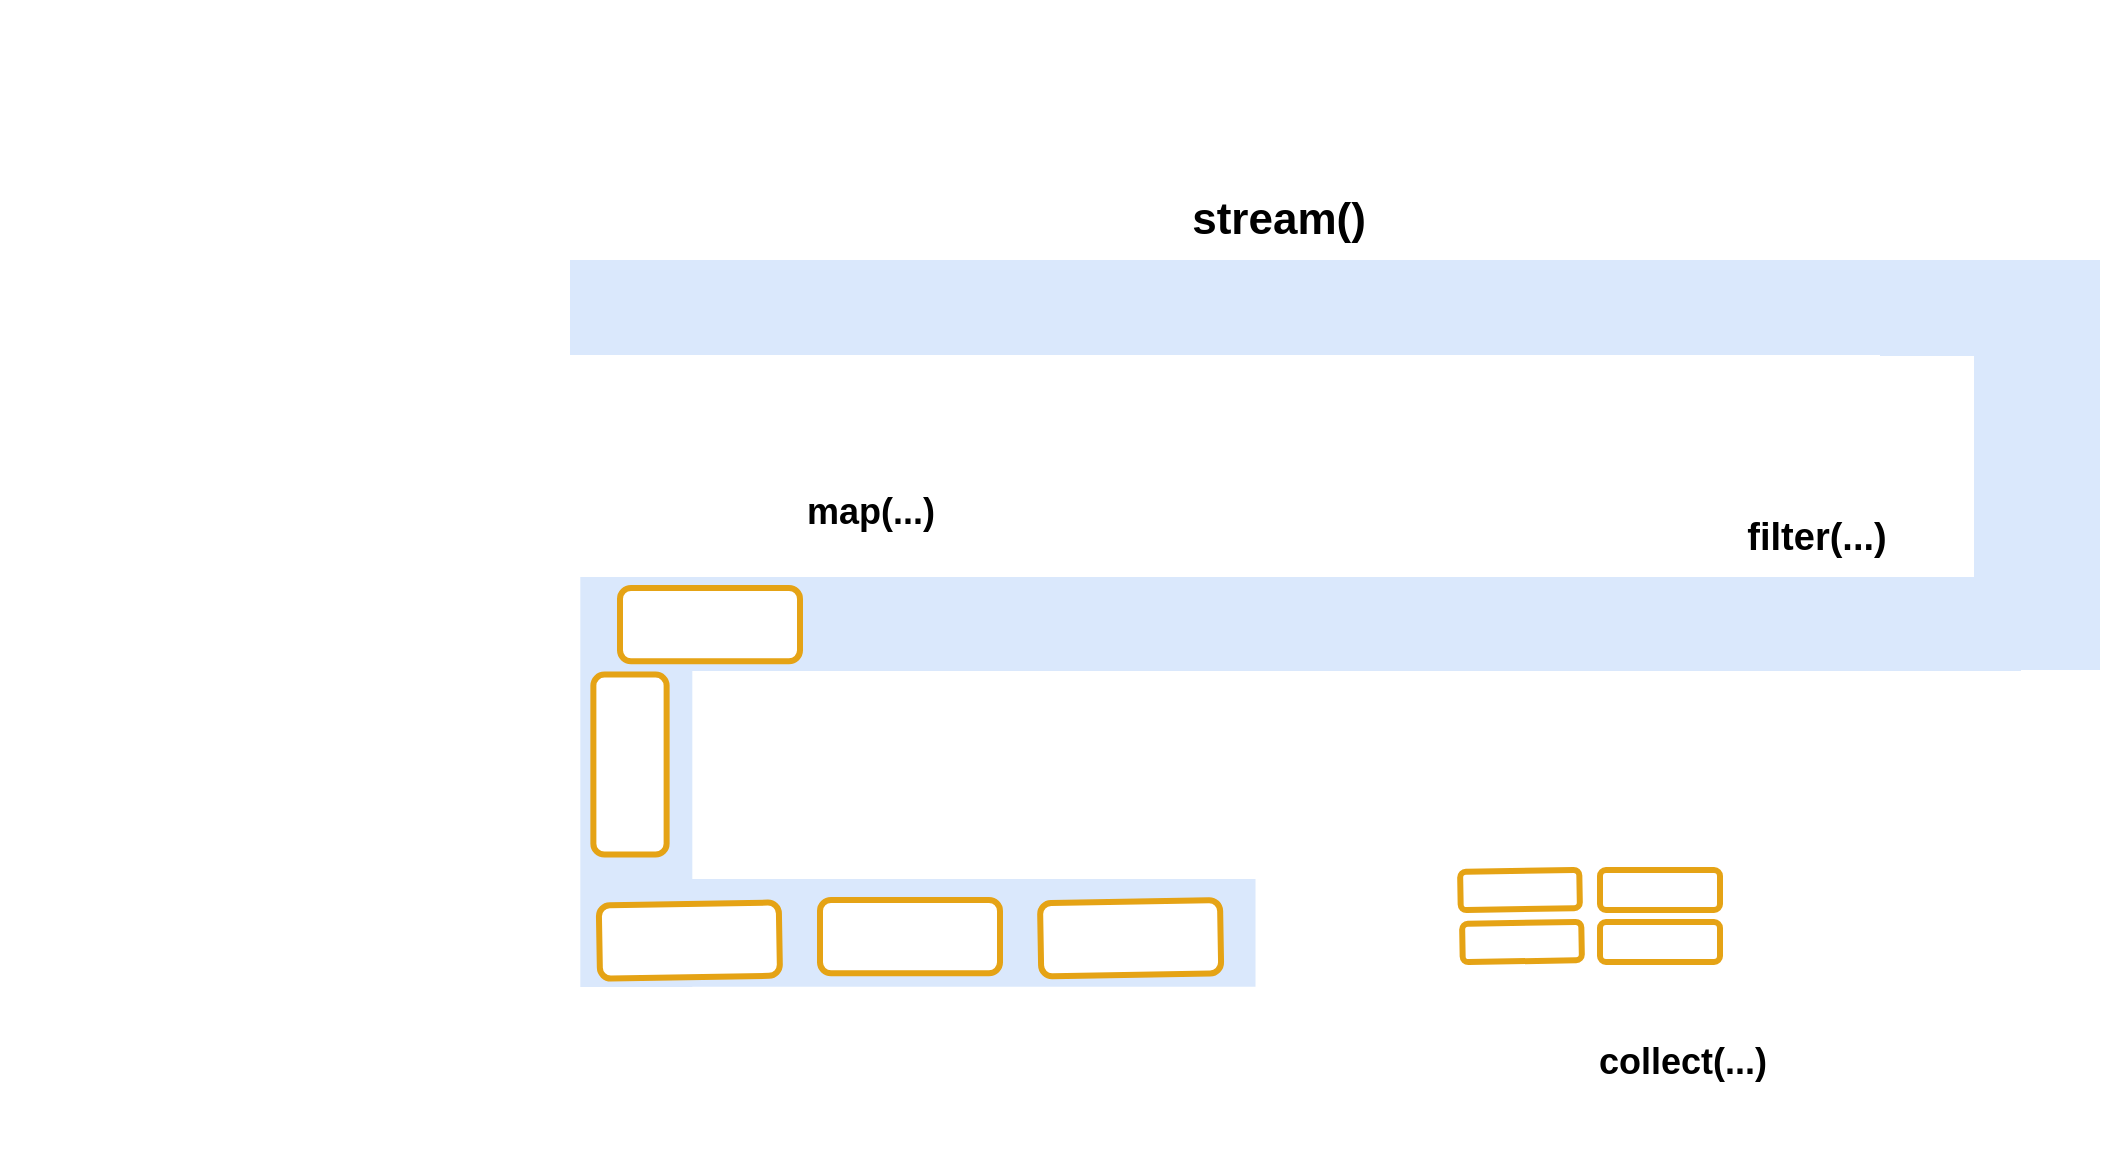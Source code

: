 <mxfile version="20.8.16" type="device"><diagram name="Page-1" id="pTyg_oR_SpLgPT8AAGrI"><mxGraphModel dx="2037" dy="837" grid="0" gridSize="10" guides="1" tooltips="1" connect="1" arrows="1" fold="1" page="1" pageScale="1" pageWidth="1169" pageHeight="827" math="0" shadow="0"><root><mxCell id="0"/><mxCell id="1" parent="0"/><mxCell id="dM4LNPm4VmIElnIv4v06-15" value="" style="shape=image;verticalLabelPosition=bottom;labelBackgroundColor=default;verticalAlign=top;aspect=fixed;imageAspect=0;image=https://encrypted-tbn0.gstatic.com/images?q=tbn:ANd9GcQgJEGoJRK0VHggfVxn6_iw_rUnHDZWiflPyw&amp;usqp=CAU;flipH=1;" vertex="1" parent="1"><mxGeometry x="30" y="30" width="270" height="270" as="geometry"/></mxCell><mxCell id="dM4LNPm4VmIElnIv4v06-20" value="" style="shape=image;verticalLabelPosition=bottom;labelBackgroundColor=default;verticalAlign=top;aspect=fixed;imageAspect=0;image=https://assets-global.website-files.com/621e95f9ac30687a56e4297e/63efc956b97af18ca6dd7bd0_sahhjy6fmi59zh1ogv89.svg;" vertex="1" parent="1"><mxGeometry x="44" y="250" width="242" height="366" as="geometry"/></mxCell><mxCell id="dM4LNPm4VmIElnIv4v06-35" value="" style="group" vertex="1" connectable="0" parent="1"><mxGeometry x="63.35" y="380" width="209.31" height="191" as="geometry"/></mxCell><mxCell id="dM4LNPm4VmIElnIv4v06-2" value="" style="shape=image;verticalLabelPosition=bottom;labelBackgroundColor=default;verticalAlign=top;aspect=fixed;imageAspect=0;image=https://cdn-icons-png.flaticon.com/512/1864/1864557.png;flipH=1;" vertex="1" parent="dM4LNPm4VmIElnIv4v06-35"><mxGeometry x="85" y="35" width="30" height="30" as="geometry"/></mxCell><mxCell id="dM4LNPm4VmIElnIv4v06-7" value="" style="shape=image;verticalLabelPosition=bottom;labelBackgroundColor=default;verticalAlign=top;aspect=fixed;imageAspect=0;image=https://www.pngkit.com/png/full/78-787368_sea-life-sea-creature-icons.png;clipPath=inset(72.73% 74.33% 0% 0%);" vertex="1" parent="dM4LNPm4VmIElnIv4v06-35"><mxGeometry y="89" width="35.54" height="36" as="geometry"/></mxCell><mxCell id="dM4LNPm4VmIElnIv4v06-8" value="" style="shape=image;verticalLabelPosition=bottom;labelBackgroundColor=default;verticalAlign=top;aspect=fixed;imageAspect=0;image=https://www.pngkit.com/png/full/78-787368_sea-life-sea-creature-icons.png;clipPath=inset(0% 0.33% 76.22% 73.67%);" vertex="1" parent="dM4LNPm4VmIElnIv4v06-35"><mxGeometry x="73.71" y="125" width="41.29" height="36" as="geometry"/></mxCell><mxCell id="dM4LNPm4VmIElnIv4v06-9" value="" style="shape=image;verticalLabelPosition=bottom;labelBackgroundColor=default;verticalAlign=top;aspect=fixed;imageAspect=0;image=https://www.pngkit.com/png/full/78-787368_sea-life-sea-creature-icons.png;clipPath=inset(32.17% 0.33% 34.62% 73%);" vertex="1" parent="dM4LNPm4VmIElnIv4v06-35"><mxGeometry x="95" y="85" width="28.63" height="34" as="geometry"/></mxCell><mxCell id="dM4LNPm4VmIElnIv4v06-10" value="" style="shape=image;verticalLabelPosition=bottom;labelBackgroundColor=default;verticalAlign=top;aspect=fixed;imageAspect=0;image=https://www.pngkit.com/png/full/78-787368_sea-life-sea-creature-icons.png;clipPath=inset(72.38% 34.67% 0.35% 37.33%);" vertex="1" parent="dM4LNPm4VmIElnIv4v06-35"><mxGeometry x="154.23" y="44" width="33.38" height="31" as="geometry"/></mxCell><mxCell id="dM4LNPm4VmIElnIv4v06-21" value="" style="shape=image;verticalLabelPosition=bottom;labelBackgroundColor=default;verticalAlign=top;aspect=fixed;imageAspect=0;image=https://cdn-icons-png.flaticon.com/512/1864/1864557.png;flipH=1;" vertex="1" parent="dM4LNPm4VmIElnIv4v06-35"><mxGeometry x="45" y="15" width="30" height="30" as="geometry"/></mxCell><mxCell id="dM4LNPm4VmIElnIv4v06-22" value="" style="shape=image;verticalLabelPosition=bottom;labelBackgroundColor=default;verticalAlign=top;aspect=fixed;imageAspect=0;image=https://cdn-icons-png.flaticon.com/512/1864/1864557.png;flipH=1;" vertex="1" parent="dM4LNPm4VmIElnIv4v06-35"><mxGeometry x="55" y="65" width="30" height="30" as="geometry"/></mxCell><mxCell id="dM4LNPm4VmIElnIv4v06-23" value="" style="shape=image;verticalLabelPosition=bottom;labelBackgroundColor=default;verticalAlign=top;aspect=fixed;imageAspect=0;image=https://cdn-icons-png.flaticon.com/512/1864/1864557.png;flipH=1;" vertex="1" parent="dM4LNPm4VmIElnIv4v06-35"><mxGeometry x="115" y="65" width="30" height="30" as="geometry"/></mxCell><mxCell id="dM4LNPm4VmIElnIv4v06-24" value="" style="shape=image;verticalLabelPosition=bottom;labelBackgroundColor=default;verticalAlign=top;aspect=fixed;imageAspect=0;image=https://www.pngkit.com/png/full/78-787368_sea-life-sea-creature-icons.png;clipPath=inset(0% 0.33% 76.22% 73.67%);" vertex="1" parent="dM4LNPm4VmIElnIv4v06-35"><mxGeometry x="39.36" y="135" width="41.29" height="36" as="geometry"/></mxCell><mxCell id="dM4LNPm4VmIElnIv4v06-25" value="" style="shape=image;verticalLabelPosition=bottom;labelBackgroundColor=default;verticalAlign=top;aspect=fixed;imageAspect=0;image=https://www.pngkit.com/png/full/78-787368_sea-life-sea-creature-icons.png;clipPath=inset(0% 0.33% 76.22% 73.67%);" vertex="1" parent="dM4LNPm4VmIElnIv4v06-35"><mxGeometry x="82.34" y="155" width="41.29" height="36" as="geometry"/></mxCell><mxCell id="dM4LNPm4VmIElnIv4v06-26" value="" style="shape=image;verticalLabelPosition=bottom;labelBackgroundColor=default;verticalAlign=top;aspect=fixed;imageAspect=0;image=https://www.pngkit.com/png/full/78-787368_sea-life-sea-creature-icons.png;clipPath=inset(0% 0.33% 76.22% 73.67%);" vertex="1" parent="dM4LNPm4VmIElnIv4v06-35"><mxGeometry x="49.35" y="95" width="41.29" height="36" as="geometry"/></mxCell><mxCell id="dM4LNPm4VmIElnIv4v06-27" value="" style="shape=image;verticalLabelPosition=bottom;labelBackgroundColor=default;verticalAlign=top;aspect=fixed;imageAspect=0;image=https://www.pngkit.com/png/full/78-787368_sea-life-sea-creature-icons.png;clipPath=inset(0% 0.33% 76.22% 73.67%);" vertex="1" parent="dM4LNPm4VmIElnIv4v06-35"><mxGeometry x="8.06" y="45" width="41.29" height="36" as="geometry"/></mxCell><mxCell id="dM4LNPm4VmIElnIv4v06-28" value="" style="shape=image;verticalLabelPosition=bottom;labelBackgroundColor=default;verticalAlign=top;aspect=fixed;imageAspect=0;image=https://www.pngkit.com/png/full/78-787368_sea-life-sea-creature-icons.png;clipPath=inset(72.73% 74.33% 0% 0%);" vertex="1" parent="dM4LNPm4VmIElnIv4v06-35"><mxGeometry x="135" y="99" width="35.54" height="36" as="geometry"/></mxCell><mxCell id="dM4LNPm4VmIElnIv4v06-29" value="" style="shape=image;verticalLabelPosition=bottom;labelBackgroundColor=default;verticalAlign=top;aspect=fixed;imageAspect=0;image=https://www.pngkit.com/png/full/78-787368_sea-life-sea-creature-icons.png;clipPath=inset(32.17% 0.33% 34.62% 73%);" vertex="1" parent="dM4LNPm4VmIElnIv4v06-35"><mxGeometry x="14.39" y="119" width="28.63" height="34" as="geometry"/></mxCell><mxCell id="dM4LNPm4VmIElnIv4v06-30" value="" style="shape=image;verticalLabelPosition=bottom;labelBackgroundColor=default;verticalAlign=top;aspect=fixed;imageAspect=0;image=https://www.pngkit.com/png/full/78-787368_sea-life-sea-creature-icons.png;clipPath=inset(32.17% 0.33% 34.62% 73%);" vertex="1" parent="dM4LNPm4VmIElnIv4v06-35"><mxGeometry y="153" width="28.63" height="34" as="geometry"/></mxCell><mxCell id="dM4LNPm4VmIElnIv4v06-31" value="" style="shape=image;verticalLabelPosition=bottom;labelBackgroundColor=default;verticalAlign=top;aspect=fixed;imageAspect=0;image=https://www.pngkit.com/png/full/78-787368_sea-life-sea-creature-icons.png;clipPath=inset(72.38% 34.67% 0.35% 37.33%);" vertex="1" parent="dM4LNPm4VmIElnIv4v06-35"><mxGeometry x="105.77" width="37.69" height="35" as="geometry"/></mxCell><mxCell id="dM4LNPm4VmIElnIv4v06-32" value="" style="shape=image;verticalLabelPosition=bottom;labelBackgroundColor=default;verticalAlign=top;aspect=fixed;imageAspect=0;image=https://www.pngkit.com/png/full/78-787368_sea-life-sea-creature-icons.png;clipPath=inset(72.38% 34.67% 0.35% 37.33%);" vertex="1" parent="dM4LNPm4VmIElnIv4v06-35"><mxGeometry x="170.54" y="81" width="38.77" height="36" as="geometry"/></mxCell><mxCell id="dM4LNPm4VmIElnIv4v06-33" value="" style="shape=image;verticalLabelPosition=bottom;labelBackgroundColor=default;verticalAlign=top;aspect=fixed;imageAspect=0;image=https://www.pngkit.com/png/full/78-787368_sea-life-sea-creature-icons.png;clipPath=inset(72.38% 34.67% 0.35% 37.33%);" vertex="1" parent="dM4LNPm4VmIElnIv4v06-35"><mxGeometry x="123.63" y="135" width="38.77" height="36" as="geometry"/></mxCell><mxCell id="dM4LNPm4VmIElnIv4v06-34" value="" style="shape=image;verticalLabelPosition=bottom;labelBackgroundColor=default;verticalAlign=top;aspect=fixed;imageAspect=0;image=https://www.pngkit.com/png/full/78-787368_sea-life-sea-creature-icons.png;clipPath=inset(72.38% 34.67% 0.35% 37.33%);" vertex="1" parent="dM4LNPm4VmIElnIv4v06-35"><mxGeometry x="170.54" y="135" width="38.77" height="36" as="geometry"/></mxCell><mxCell id="dM4LNPm4VmIElnIv4v06-37" value="" style="shape=corner;whiteSpace=wrap;html=1;rotation=90;dx=48;dy=63;strokeColor=none;fillColor=#dae8fc;" vertex="1" parent="1"><mxGeometry x="922.5" y="207.5" width="205" height="110" as="geometry"/></mxCell><mxCell id="dM4LNPm4VmIElnIv4v06-38" value="" style="shape=corner;whiteSpace=wrap;html=1;rotation=90;dx=130;dy=40;strokeColor=none;fillColor=#dae8fc;" vertex="1" parent="1"><mxGeometry x="626.88" y="-151.87" width="47.5" height="671.25" as="geometry"/></mxCell><mxCell id="dM4LNPm4VmIElnIv4v06-39" value="" style="shape=corner;whiteSpace=wrap;html=1;rotation=90;dx=130;dy=40;strokeColor=none;fillColor=#dae8fc;" vertex="1" parent="1"><mxGeometry x="689.5" y="14.5" width="47" height="655" as="geometry"/></mxCell><mxCell id="dM4LNPm4VmIElnIv4v06-40" value="" style="shape=corner;whiteSpace=wrap;html=1;rotation=90;dx=47;dy=56;strokeColor=none;fillColor=#dae8fc;flipH=0;flipV=1;" vertex="1" parent="1"><mxGeometry x="272.66" y="366" width="205" height="110" as="geometry"/></mxCell><mxCell id="dM4LNPm4VmIElnIv4v06-41" value="" style="shape=corner;whiteSpace=wrap;html=1;rotation=90;dx=130;dy=40;strokeColor=none;fillColor=#dae8fc;" vertex="1" parent="1"><mxGeometry x="483.19" y="348.81" width="53.88" height="295.25" as="geometry"/></mxCell><mxCell id="dM4LNPm4VmIElnIv4v06-44" value="" style="shape=image;verticalLabelPosition=bottom;labelBackgroundColor=default;verticalAlign=top;aspect=fixed;imageAspect=0;image=https://www.pngkit.com/png/full/78-787368_sea-life-sea-creature-icons.png;clipPath=inset(0% 0.33% 76.22% 73.67%);flipH=1;" vertex="1" parent="1"><mxGeometry x="330" y="164" width="34.41" height="30" as="geometry"/></mxCell><mxCell id="dM4LNPm4VmIElnIv4v06-45" value="" style="shape=image;verticalLabelPosition=bottom;labelBackgroundColor=default;verticalAlign=top;aspect=fixed;imageAspect=0;image=https://www.pngkit.com/png/full/78-787368_sea-life-sea-creature-icons.png;clipPath=inset(0% 0.33% 76.22% 73.67%);flipH=1;" vertex="1" parent="1"><mxGeometry x="350" y="177.5" width="34.41" height="30" as="geometry"/></mxCell><mxCell id="dM4LNPm4VmIElnIv4v06-46" value="" style="shape=image;verticalLabelPosition=bottom;labelBackgroundColor=default;verticalAlign=top;aspect=fixed;imageAspect=0;image=https://www.pngkit.com/png/full/78-787368_sea-life-sea-creature-icons.png;clipPath=inset(0% 0.33% 76.22% 73.67%);flipH=1;" vertex="1" parent="1"><mxGeometry x="364.41" y="160" width="34.41" height="30" as="geometry"/></mxCell><mxCell id="dM4LNPm4VmIElnIv4v06-47" value="" style="shape=image;verticalLabelPosition=bottom;labelBackgroundColor=default;verticalAlign=top;aspect=fixed;imageAspect=0;image=https://www.pngkit.com/png/full/78-787368_sea-life-sea-creature-icons.png;clipPath=inset(0% 0.33% 76.22% 73.67%);flipH=1;" vertex="1" parent="1"><mxGeometry x="384.41" y="177.5" width="34.41" height="30" as="geometry"/></mxCell><mxCell id="dM4LNPm4VmIElnIv4v06-48" value="" style="shape=image;verticalLabelPosition=bottom;labelBackgroundColor=default;verticalAlign=top;aspect=fixed;imageAspect=0;image=https://www.pngkit.com/png/full/78-787368_sea-life-sea-creature-icons.png;clipPath=inset(32.17% 0.33% 34.62% 73%);" vertex="1" parent="1"><mxGeometry x="410" y="160" width="21.06" height="25" as="geometry"/></mxCell><mxCell id="dM4LNPm4VmIElnIv4v06-49" value="" style="shape=image;verticalLabelPosition=bottom;labelBackgroundColor=default;verticalAlign=top;aspect=fixed;imageAspect=0;image=https://www.pngkit.com/png/full/78-787368_sea-life-sea-creature-icons.png;clipPath=inset(32.17% 0.33% 34.62% 73%);" vertex="1" parent="1"><mxGeometry x="420" y="180" width="21.06" height="25" as="geometry"/></mxCell><mxCell id="dM4LNPm4VmIElnIv4v06-50" value="" style="shape=image;verticalLabelPosition=bottom;labelBackgroundColor=default;verticalAlign=top;aspect=fixed;imageAspect=0;image=https://www.pngkit.com/png/full/78-787368_sea-life-sea-creature-icons.png;clipPath=inset(0% 0.33% 76.22% 73.67%);flipH=1;" vertex="1" parent="1"><mxGeometry x="441.06" y="160" width="34.41" height="30" as="geometry"/></mxCell><mxCell id="dM4LNPm4VmIElnIv4v06-51" value="" style="shape=image;verticalLabelPosition=bottom;labelBackgroundColor=default;verticalAlign=top;aspect=fixed;imageAspect=0;image=https://www.pngkit.com/png/full/78-787368_sea-life-sea-creature-icons.png;clipPath=inset(72.73% 74.33% 0% 0%);" vertex="1" parent="1"><mxGeometry x="460" y="177.5" width="29.62" height="30" as="geometry"/></mxCell><mxCell id="dM4LNPm4VmIElnIv4v06-52" value="" style="shape=image;verticalLabelPosition=bottom;labelBackgroundColor=default;verticalAlign=top;aspect=fixed;imageAspect=0;image=https://www.pngkit.com/png/full/78-787368_sea-life-sea-creature-icons.png;clipPath=inset(72.73% 74.33% 0% 0%);" vertex="1" parent="1"><mxGeometry x="489.62" y="164" width="29.62" height="30" as="geometry"/></mxCell><mxCell id="dM4LNPm4VmIElnIv4v06-53" value="" style="shape=image;verticalLabelPosition=bottom;labelBackgroundColor=default;verticalAlign=top;aspect=fixed;imageAspect=0;image=https://cdn-icons-png.flaticon.com/512/1864/1864557.png;flipH=1;" vertex="1" parent="1"><mxGeometry x="530" y="169" width="20" height="20" as="geometry"/></mxCell><mxCell id="dM4LNPm4VmIElnIv4v06-54" value="" style="shape=image;verticalLabelPosition=bottom;labelBackgroundColor=default;verticalAlign=top;aspect=fixed;imageAspect=0;image=https://cdn-icons-png.flaticon.com/512/1864/1864557.png;flipH=1;" vertex="1" parent="1"><mxGeometry x="519.24" y="185" width="20" height="20" as="geometry"/></mxCell><mxCell id="dM4LNPm4VmIElnIv4v06-55" value="" style="shape=image;verticalLabelPosition=bottom;labelBackgroundColor=default;verticalAlign=top;aspect=fixed;imageAspect=0;image=https://cdn-icons-png.flaticon.com/512/1864/1864557.png;flipH=1;" vertex="1" parent="1"><mxGeometry x="550" y="182.5" width="20" height="20" as="geometry"/></mxCell><mxCell id="dM4LNPm4VmIElnIv4v06-56" value="" style="shape=image;verticalLabelPosition=bottom;labelBackgroundColor=default;verticalAlign=top;aspect=fixed;imageAspect=0;image=https://www.pngkit.com/png/full/78-787368_sea-life-sea-creature-icons.png;clipPath=inset(72.38% 34.67% 0.35% 37.33%);" vertex="1" parent="1"><mxGeometry x="570" y="164" width="32.31" height="30" as="geometry"/></mxCell><mxCell id="dM4LNPm4VmIElnIv4v06-57" value="" style="shape=image;verticalLabelPosition=bottom;labelBackgroundColor=default;verticalAlign=top;aspect=fixed;imageAspect=0;image=https://www.pngkit.com/png/full/78-787368_sea-life-sea-creature-icons.png;clipPath=inset(72.38% 34.67% 0.35% 37.33%);" vertex="1" parent="1"><mxGeometry x="602.31" y="169" width="32.31" height="30" as="geometry"/></mxCell><mxCell id="dM4LNPm4VmIElnIv4v06-58" value="" style="shape=image;verticalLabelPosition=bottom;labelBackgroundColor=default;verticalAlign=top;aspect=fixed;imageAspect=0;image=https://cdn-icons-png.flaticon.com/512/1864/1864557.png;flipH=1;" vertex="1" parent="1"><mxGeometry x="634.62" y="169" width="22.5" height="22.5" as="geometry"/></mxCell><mxCell id="dM4LNPm4VmIElnIv4v06-59" value="" style="shape=image;verticalLabelPosition=bottom;labelBackgroundColor=default;verticalAlign=top;aspect=fixed;imageAspect=0;image=https://www.pngkit.com/png/full/78-787368_sea-life-sea-creature-icons.png;clipPath=inset(32.17% 0.33% 34.62% 73%);" vertex="1" parent="1"><mxGeometry x="650" y="179.8" width="24.38" height="28.95" as="geometry"/></mxCell><mxCell id="dM4LNPm4VmIElnIv4v06-60" value="" style="shape=image;verticalLabelPosition=bottom;labelBackgroundColor=default;verticalAlign=top;aspect=fixed;imageAspect=0;image=https://www.pngkit.com/png/full/78-787368_sea-life-sea-creature-icons.png;clipPath=inset(72.38% 34.67% 0.35% 37.33%);" vertex="1" parent="1"><mxGeometry x="674.38" y="164" width="32.31" height="30" as="geometry"/></mxCell><mxCell id="dM4LNPm4VmIElnIv4v06-61" value="" style="shape=image;verticalLabelPosition=bottom;labelBackgroundColor=default;verticalAlign=top;aspect=fixed;imageAspect=0;image=https://www.pngkit.com/png/full/78-787368_sea-life-sea-creature-icons.png;clipPath=inset(0% 0.33% 76.22% 73.67%);flipH=1;" vertex="1" parent="1"><mxGeometry x="700" y="168" width="34.41" height="30" as="geometry"/></mxCell><mxCell id="dM4LNPm4VmIElnIv4v06-62" value="" style="shape=image;verticalLabelPosition=bottom;labelBackgroundColor=default;verticalAlign=top;aspect=fixed;imageAspect=0;image=https://www.pngkit.com/png/full/78-787368_sea-life-sea-creature-icons.png;clipPath=inset(0% 0.33% 76.22% 73.67%);flipH=1;" vertex="1" parent="1"><mxGeometry x="720" y="181.5" width="34.41" height="30" as="geometry"/></mxCell><mxCell id="dM4LNPm4VmIElnIv4v06-63" value="" style="shape=image;verticalLabelPosition=bottom;labelBackgroundColor=default;verticalAlign=top;aspect=fixed;imageAspect=0;image=https://www.pngkit.com/png/full/78-787368_sea-life-sea-creature-icons.png;clipPath=inset(0% 0.33% 76.22% 73.67%);flipH=1;" vertex="1" parent="1"><mxGeometry x="734.41" y="164" width="34.41" height="30" as="geometry"/></mxCell><mxCell id="dM4LNPm4VmIElnIv4v06-64" value="" style="shape=image;verticalLabelPosition=bottom;labelBackgroundColor=default;verticalAlign=top;aspect=fixed;imageAspect=0;image=https://www.pngkit.com/png/full/78-787368_sea-life-sea-creature-icons.png;clipPath=inset(0% 0.33% 76.22% 73.67%);flipH=1;" vertex="1" parent="1"><mxGeometry x="754.41" y="181.5" width="34.41" height="30" as="geometry"/></mxCell><mxCell id="dM4LNPm4VmIElnIv4v06-65" value="" style="shape=image;verticalLabelPosition=bottom;labelBackgroundColor=default;verticalAlign=top;aspect=fixed;imageAspect=0;image=https://www.pngkit.com/png/full/78-787368_sea-life-sea-creature-icons.png;clipPath=inset(32.17% 0.33% 34.62% 73%);" vertex="1" parent="1"><mxGeometry x="780" y="164" width="21.06" height="25" as="geometry"/></mxCell><mxCell id="dM4LNPm4VmIElnIv4v06-66" value="" style="shape=image;verticalLabelPosition=bottom;labelBackgroundColor=default;verticalAlign=top;aspect=fixed;imageAspect=0;image=https://www.pngkit.com/png/full/78-787368_sea-life-sea-creature-icons.png;clipPath=inset(32.17% 0.33% 34.62% 73%);" vertex="1" parent="1"><mxGeometry x="790" y="184" width="21.06" height="25" as="geometry"/></mxCell><mxCell id="dM4LNPm4VmIElnIv4v06-67" value="" style="shape=image;verticalLabelPosition=bottom;labelBackgroundColor=default;verticalAlign=top;aspect=fixed;imageAspect=0;image=https://www.pngkit.com/png/full/78-787368_sea-life-sea-creature-icons.png;clipPath=inset(0% 0.33% 76.22% 73.67%);flipH=1;" vertex="1" parent="1"><mxGeometry x="811.06" y="164" width="34.41" height="30" as="geometry"/></mxCell><mxCell id="dM4LNPm4VmIElnIv4v06-68" value="" style="shape=image;verticalLabelPosition=bottom;labelBackgroundColor=default;verticalAlign=top;aspect=fixed;imageAspect=0;image=https://www.pngkit.com/png/full/78-787368_sea-life-sea-creature-icons.png;clipPath=inset(72.73% 74.33% 0% 0%);" vertex="1" parent="1"><mxGeometry x="830" y="181.5" width="29.62" height="30" as="geometry"/></mxCell><mxCell id="dM4LNPm4VmIElnIv4v06-69" value="" style="shape=image;verticalLabelPosition=bottom;labelBackgroundColor=default;verticalAlign=top;aspect=fixed;imageAspect=0;image=https://www.pngkit.com/png/full/78-787368_sea-life-sea-creature-icons.png;clipPath=inset(72.73% 74.33% 0% 0%);" vertex="1" parent="1"><mxGeometry x="859.62" y="168" width="29.62" height="30" as="geometry"/></mxCell><mxCell id="dM4LNPm4VmIElnIv4v06-70" value="" style="shape=image;verticalLabelPosition=bottom;labelBackgroundColor=default;verticalAlign=top;aspect=fixed;imageAspect=0;image=https://cdn-icons-png.flaticon.com/512/1864/1864557.png;flipH=1;" vertex="1" parent="1"><mxGeometry x="900" y="173" width="20" height="20" as="geometry"/></mxCell><mxCell id="dM4LNPm4VmIElnIv4v06-71" value="" style="shape=image;verticalLabelPosition=bottom;labelBackgroundColor=default;verticalAlign=top;aspect=fixed;imageAspect=0;image=https://cdn-icons-png.flaticon.com/512/1864/1864557.png;flipH=1;" vertex="1" parent="1"><mxGeometry x="889.24" y="189" width="20" height="20" as="geometry"/></mxCell><mxCell id="dM4LNPm4VmIElnIv4v06-72" value="" style="shape=image;verticalLabelPosition=bottom;labelBackgroundColor=default;verticalAlign=top;aspect=fixed;imageAspect=0;image=https://www.pngkit.com/png/full/78-787368_sea-life-sea-creature-icons.png;clipPath=inset(72.38% 34.67% 0.35% 37.33%);" vertex="1" parent="1"><mxGeometry x="940" y="168" width="32.31" height="30" as="geometry"/></mxCell><mxCell id="dM4LNPm4VmIElnIv4v06-73" value="" style="shape=image;verticalLabelPosition=bottom;labelBackgroundColor=default;verticalAlign=top;aspect=fixed;imageAspect=0;image=https://www.pngkit.com/png/full/78-787368_sea-life-sea-creature-icons.png;clipPath=inset(72.38% 34.67% 0.35% 37.33%);" vertex="1" parent="1"><mxGeometry x="972.31" y="173" width="32.31" height="30" as="geometry"/></mxCell><mxCell id="dM4LNPm4VmIElnIv4v06-74" value="" style="shape=image;verticalLabelPosition=bottom;labelBackgroundColor=default;verticalAlign=top;aspect=fixed;imageAspect=0;image=https://cdn-icons-png.flaticon.com/512/1864/1864557.png;flipH=1;" vertex="1" parent="1"><mxGeometry x="1004.62" y="173" width="22.5" height="22.5" as="geometry"/></mxCell><mxCell id="dM4LNPm4VmIElnIv4v06-75" value="" style="shape=image;verticalLabelPosition=bottom;labelBackgroundColor=default;verticalAlign=top;aspect=fixed;imageAspect=0;image=https://www.pngkit.com/png/full/78-787368_sea-life-sea-creature-icons.png;clipPath=inset(32.17% 0.33% 34.62% 73%);" vertex="1" parent="1"><mxGeometry x="1020" y="183.8" width="24.38" height="28.95" as="geometry"/></mxCell><mxCell id="dM4LNPm4VmIElnIv4v06-76" value="" style="shape=image;verticalLabelPosition=bottom;labelBackgroundColor=default;verticalAlign=top;aspect=fixed;imageAspect=0;image=https://www.pngkit.com/png/full/78-787368_sea-life-sea-creature-icons.png;clipPath=inset(72.38% 34.67% 0.35% 37.33%);" vertex="1" parent="1"><mxGeometry x="1044.38" y="168" width="32.31" height="30" as="geometry"/></mxCell><mxCell id="dM4LNPm4VmIElnIv4v06-77" value="" style="shape=image;verticalLabelPosition=bottom;labelBackgroundColor=default;verticalAlign=top;aspect=fixed;imageAspect=0;image=https://cdn-icons-png.flaticon.com/512/1864/1864557.png;flipH=1;" vertex="1" parent="1"><mxGeometry x="1030.76" y="230" width="20" height="20" as="geometry"/></mxCell><mxCell id="dM4LNPm4VmIElnIv4v06-78" value="" style="shape=image;verticalLabelPosition=bottom;labelBackgroundColor=default;verticalAlign=top;aspect=fixed;imageAspect=0;image=https://cdn-icons-png.flaticon.com/512/1864/1864557.png;flipH=1;" vertex="1" parent="1"><mxGeometry x="1020" y="246" width="20" height="20" as="geometry"/></mxCell><mxCell id="dM4LNPm4VmIElnIv4v06-79" value="" style="shape=image;verticalLabelPosition=bottom;labelBackgroundColor=default;verticalAlign=top;aspect=fixed;imageAspect=0;image=https://cdn-icons-png.flaticon.com/512/1864/1864557.png;flipH=1;" vertex="1" parent="1"><mxGeometry x="1050.76" y="243.5" width="20" height="20" as="geometry"/></mxCell><mxCell id="dM4LNPm4VmIElnIv4v06-80" value="" style="shape=image;verticalLabelPosition=bottom;labelBackgroundColor=default;verticalAlign=top;aspect=fixed;imageAspect=0;image=https://www.pngkit.com/png/full/78-787368_sea-life-sea-creature-icons.png;clipPath=inset(32.17% 0.33% 34.62% 73%);" vertex="1" parent="1"><mxGeometry x="1030.76" y="263.5" width="21.06" height="25" as="geometry"/></mxCell><mxCell id="dM4LNPm4VmIElnIv4v06-81" value="" style="shape=image;verticalLabelPosition=bottom;labelBackgroundColor=default;verticalAlign=top;aspect=fixed;imageAspect=0;image=https://www.pngkit.com/png/full/78-787368_sea-life-sea-creature-icons.png;clipPath=inset(32.17% 0.33% 34.62% 73%);" vertex="1" parent="1"><mxGeometry x="1040.76" y="283.5" width="21.06" height="25" as="geometry"/></mxCell><mxCell id="dM4LNPm4VmIElnIv4v06-83" value="" style="shape=image;verticalLabelPosition=bottom;labelBackgroundColor=default;verticalAlign=top;aspect=fixed;imageAspect=0;image=https://www.pngkit.com/png/full/78-787368_sea-life-sea-creature-icons.png;clipPath=inset(32.17% 0.33% 34.62% 73%);" vertex="1" parent="1"><mxGeometry x="983.56" y="308.5" width="21.06" height="25" as="geometry"/></mxCell><mxCell id="dM4LNPm4VmIElnIv4v06-85" value="" style="shape=image;verticalLabelPosition=bottom;labelBackgroundColor=default;verticalAlign=top;aspect=fixed;imageAspect=0;image=https://www.pngkit.com/png/full/78-787368_sea-life-sea-creature-icons.png;clipPath=inset(72.38% 34.67% 0.35% 37.33%);" vertex="1" parent="1"><mxGeometry x="1000" y="333.5" width="15.08" height="14" as="geometry"/></mxCell><mxCell id="dM4LNPm4VmIElnIv4v06-86" value="" style="shape=image;verticalLabelPosition=bottom;labelBackgroundColor=default;verticalAlign=top;aspect=fixed;imageAspect=0;image=https://www.pngkit.com/png/full/78-787368_sea-life-sea-creature-icons.png;clipPath=inset(72.73% 74.33% 0% 0%);" vertex="1" parent="1"><mxGeometry x="972.31" y="331" width="16.29" height="16.5" as="geometry"/></mxCell><mxCell id="dM4LNPm4VmIElnIv4v06-87" value="" style="shape=image;verticalLabelPosition=bottom;labelBackgroundColor=default;verticalAlign=top;aspect=fixed;imageAspect=0;image=https://www.pngkit.com/png/full/78-787368_sea-life-sea-creature-icons.png;clipPath=inset(72.73% 74.33% 0% 0%);" vertex="1" parent="1"><mxGeometry x="982.31" y="341" width="16.29" height="16.5" as="geometry"/></mxCell><mxCell id="dM4LNPm4VmIElnIv4v06-88" value="" style="shape=image;verticalLabelPosition=bottom;labelBackgroundColor=default;verticalAlign=top;aspect=fixed;imageAspect=0;image=https://www.pngkit.com/png/full/78-787368_sea-life-sea-creature-icons.png;clipPath=inset(32.17% 0.33% 34.62% 73%);" vertex="1" parent="1"><mxGeometry x="967.54" y="316" width="21.06" height="25" as="geometry"/></mxCell><mxCell id="dM4LNPm4VmIElnIv4v06-89" value="" style="shape=image;verticalLabelPosition=bottom;labelBackgroundColor=default;verticalAlign=top;aspect=fixed;imageAspect=0;image=https://www.pngkit.com/png/full/78-787368_sea-life-sea-creature-icons.png;clipPath=inset(72.38% 34.67% 0.35% 37.33%);" vertex="1" parent="1"><mxGeometry x="952.99" y="333.5" width="15.08" height="14" as="geometry"/></mxCell><mxCell id="dM4LNPm4VmIElnIv4v06-84" value="" style="shape=image;verticalLabelPosition=bottom;labelBackgroundColor=default;verticalAlign=top;aspect=fixed;imageAspect=0;image=https://cdn-icons-png.flaticon.com/512/107/107799.png;rotation=90;" vertex="1" parent="1"><mxGeometry x="900" y="281.47" width="121.06" height="121.06" as="geometry"/></mxCell><mxCell id="dM4LNPm4VmIElnIv4v06-90" value="" style="shape=image;verticalLabelPosition=bottom;labelBackgroundColor=default;verticalAlign=top;aspect=fixed;imageAspect=0;image=https://www.pngkit.com/png/full/78-787368_sea-life-sea-creature-icons.png;clipPath=inset(0% 0.33% 76.22% 73.67%);flipH=0;" vertex="1" parent="1"><mxGeometry x="845.47" y="317.5" width="34.41" height="30" as="geometry"/></mxCell><mxCell id="dM4LNPm4VmIElnIv4v06-91" value="" style="shape=image;verticalLabelPosition=bottom;labelBackgroundColor=default;verticalAlign=top;aspect=fixed;imageAspect=0;image=https://www.pngkit.com/png/full/78-787368_sea-life-sea-creature-icons.png;clipPath=inset(0% 0.33% 76.22% 73.67%);flipH=0;" vertex="1" parent="1"><mxGeometry x="854.83" y="333.5" width="34.41" height="30" as="geometry"/></mxCell><mxCell id="dM4LNPm4VmIElnIv4v06-92" value="" style="shape=image;verticalLabelPosition=bottom;labelBackgroundColor=default;verticalAlign=top;aspect=fixed;imageAspect=0;image=https://www.pngkit.com/png/full/78-787368_sea-life-sea-creature-icons.png;clipPath=inset(0% 0.33% 76.22% 73.67%);flipH=0;" vertex="1" parent="1"><mxGeometry x="806.38" y="317.5" width="34.41" height="30" as="geometry"/></mxCell><mxCell id="dM4LNPm4VmIElnIv4v06-93" value="" style="shape=image;verticalLabelPosition=bottom;labelBackgroundColor=default;verticalAlign=top;aspect=fixed;imageAspect=0;image=https://www.pngkit.com/png/full/78-787368_sea-life-sea-creature-icons.png;clipPath=inset(0% 0.33% 76.22% 73.67%);flipH=0;" vertex="1" parent="1"><mxGeometry x="815.74" y="333.5" width="34.41" height="30" as="geometry"/></mxCell><mxCell id="dM4LNPm4VmIElnIv4v06-94" value="" style="shape=image;verticalLabelPosition=bottom;labelBackgroundColor=default;verticalAlign=top;aspect=fixed;imageAspect=0;image=https://www.pngkit.com/png/full/78-787368_sea-life-sea-creature-icons.png;clipPath=inset(0% 0.33% 76.22% 73.67%);flipH=0;" vertex="1" parent="1"><mxGeometry x="745.05" y="319" width="34.41" height="30" as="geometry"/></mxCell><mxCell id="dM4LNPm4VmIElnIv4v06-95" value="" style="shape=image;verticalLabelPosition=bottom;labelBackgroundColor=default;verticalAlign=top;aspect=fixed;imageAspect=0;image=https://www.pngkit.com/png/full/78-787368_sea-life-sea-creature-icons.png;clipPath=inset(0% 0.33% 76.22% 73.67%);flipH=0;" vertex="1" parent="1"><mxGeometry x="754.41" y="335" width="34.41" height="30" as="geometry"/></mxCell><mxCell id="dM4LNPm4VmIElnIv4v06-96" value="" style="shape=image;verticalLabelPosition=bottom;labelBackgroundColor=default;verticalAlign=top;aspect=fixed;imageAspect=0;image=https://cdn-icons-png.flaticon.com/512/1864/1864557.png;flipH=0;" vertex="1" parent="1"><mxGeometry x="795.74" y="327.5" width="20" height="20" as="geometry"/></mxCell><mxCell id="dM4LNPm4VmIElnIv4v06-97" value="" style="shape=image;verticalLabelPosition=bottom;labelBackgroundColor=default;verticalAlign=top;aspect=fixed;imageAspect=0;image=https://cdn-icons-png.flaticon.com/512/1864/1864557.png;flipH=0;" vertex="1" parent="1"><mxGeometry x="784.98" y="343.5" width="20" height="20" as="geometry"/></mxCell><mxCell id="dM4LNPm4VmIElnIv4v06-98" value="" style="shape=image;verticalLabelPosition=bottom;labelBackgroundColor=default;verticalAlign=top;aspect=fixed;imageAspect=0;image=https://cdn-icons-png.flaticon.com/512/1864/1864557.png;flipH=0;" vertex="1" parent="1"><mxGeometry x="730.76" y="324" width="20" height="20" as="geometry"/></mxCell><mxCell id="dM4LNPm4VmIElnIv4v06-99" value="" style="shape=image;verticalLabelPosition=bottom;labelBackgroundColor=default;verticalAlign=top;aspect=fixed;imageAspect=0;image=https://cdn-icons-png.flaticon.com/512/1864/1864557.png;flipH=0;" vertex="1" parent="1"><mxGeometry x="720" y="340" width="20" height="20" as="geometry"/></mxCell><mxCell id="dM4LNPm4VmIElnIv4v06-100" value="" style="shape=image;verticalLabelPosition=bottom;labelBackgroundColor=default;verticalAlign=top;aspect=fixed;imageAspect=0;image=https://www.pngkit.com/png/full/78-787368_sea-life-sea-creature-icons.png;clipPath=inset(0% 0.33% 76.22% 73.67%);flipH=0;" vertex="1" parent="1"><mxGeometry x="690.64" y="319" width="34.41" height="30" as="geometry"/></mxCell><mxCell id="dM4LNPm4VmIElnIv4v06-101" value="" style="shape=image;verticalLabelPosition=bottom;labelBackgroundColor=default;verticalAlign=top;aspect=fixed;imageAspect=0;image=https://www.pngkit.com/png/full/78-787368_sea-life-sea-creature-icons.png;clipPath=inset(0% 0.33% 76.22% 73.67%);flipH=0;" vertex="1" parent="1"><mxGeometry x="700" y="335" width="34.41" height="30" as="geometry"/></mxCell><mxCell id="dM4LNPm4VmIElnIv4v06-102" value="" style="shape=image;verticalLabelPosition=bottom;labelBackgroundColor=default;verticalAlign=top;aspect=fixed;imageAspect=0;image=https://www.pngkit.com/png/full/78-787368_sea-life-sea-creature-icons.png;clipPath=inset(0% 0.33% 76.22% 73.67%);flipH=0;" vertex="1" parent="1"><mxGeometry x="651.55" y="319" width="34.41" height="30" as="geometry"/></mxCell><mxCell id="dM4LNPm4VmIElnIv4v06-103" value="" style="shape=image;verticalLabelPosition=bottom;labelBackgroundColor=default;verticalAlign=top;aspect=fixed;imageAspect=0;image=https://www.pngkit.com/png/full/78-787368_sea-life-sea-creature-icons.png;clipPath=inset(0% 0.33% 76.22% 73.67%);flipH=0;" vertex="1" parent="1"><mxGeometry x="660.91" y="335" width="34.41" height="30" as="geometry"/></mxCell><mxCell id="dM4LNPm4VmIElnIv4v06-104" value="" style="shape=image;verticalLabelPosition=bottom;labelBackgroundColor=default;verticalAlign=top;aspect=fixed;imageAspect=0;image=https://www.pngkit.com/png/full/78-787368_sea-life-sea-creature-icons.png;clipPath=inset(0% 0.33% 76.22% 73.67%);flipH=0;" vertex="1" parent="1"><mxGeometry x="590.22" y="320.5" width="34.41" height="30" as="geometry"/></mxCell><mxCell id="dM4LNPm4VmIElnIv4v06-105" value="" style="shape=image;verticalLabelPosition=bottom;labelBackgroundColor=default;verticalAlign=top;aspect=fixed;imageAspect=0;image=https://www.pngkit.com/png/full/78-787368_sea-life-sea-creature-icons.png;clipPath=inset(0% 0.33% 76.22% 73.67%);flipH=0;" vertex="1" parent="1"><mxGeometry x="599.58" y="336.5" width="34.41" height="30" as="geometry"/></mxCell><mxCell id="dM4LNPm4VmIElnIv4v06-106" value="" style="shape=image;verticalLabelPosition=bottom;labelBackgroundColor=default;verticalAlign=top;aspect=fixed;imageAspect=0;image=https://cdn-icons-png.flaticon.com/512/1864/1864557.png;flipH=0;" vertex="1" parent="1"><mxGeometry x="640.91" y="329" width="20" height="20" as="geometry"/></mxCell><mxCell id="dM4LNPm4VmIElnIv4v06-107" value="" style="shape=image;verticalLabelPosition=bottom;labelBackgroundColor=default;verticalAlign=top;aspect=fixed;imageAspect=0;image=https://cdn-icons-png.flaticon.com/512/1864/1864557.png;flipH=0;" vertex="1" parent="1"><mxGeometry x="630.15" y="345" width="20" height="20" as="geometry"/></mxCell><mxCell id="dM4LNPm4VmIElnIv4v06-108" value="" style="shape=image;verticalLabelPosition=bottom;labelBackgroundColor=default;verticalAlign=top;aspect=fixed;imageAspect=0;image=https://cdn-icons-png.flaticon.com/512/1864/1864557.png;flipH=0;" vertex="1" parent="1"><mxGeometry x="575.93" y="325.5" width="20" height="20" as="geometry"/></mxCell><mxCell id="dM4LNPm4VmIElnIv4v06-109" value="" style="shape=image;verticalLabelPosition=bottom;labelBackgroundColor=default;verticalAlign=top;aspect=fixed;imageAspect=0;image=https://cdn-icons-png.flaticon.com/512/1864/1864557.png;flipH=0;" vertex="1" parent="1"><mxGeometry x="565.17" y="341.5" width="20" height="20" as="geometry"/></mxCell><mxCell id="dM4LNPm4VmIElnIv4v06-110" value="" style="shape=image;verticalLabelPosition=bottom;labelBackgroundColor=default;verticalAlign=top;aspect=fixed;imageAspect=0;image=https://cdn-icons-png.flaticon.com/512/2979/2979615.png;" vertex="1" parent="1"><mxGeometry x="438" y="255" width="132" height="132" as="geometry"/></mxCell><mxCell id="dM4LNPm4VmIElnIv4v06-111" value="stream()" style="text;html=1;align=center;verticalAlign=middle;resizable=0;points=[];autosize=1;strokeColor=none;fillColor=none;fontStyle=1;fontSize=22;" vertex="1" parent="1"><mxGeometry x="613.76" y="120" width="110" height="40" as="geometry"/></mxCell><mxCell id="dM4LNPm4VmIElnIv4v06-112" value="filter(...)" style="text;html=1;align=center;verticalAlign=middle;resizable=0;points=[];autosize=1;strokeColor=none;fillColor=none;fontStyle=1;fontSize=19;" vertex="1" parent="1"><mxGeometry x="892.54" y="278.5" width="90" height="40" as="geometry"/></mxCell><mxCell id="dM4LNPm4VmIElnIv4v06-113" value="map(...)" style="text;html=1;align=center;verticalAlign=middle;resizable=0;points=[];autosize=1;strokeColor=none;fillColor=none;fontStyle=1;fontSize=18;" vertex="1" parent="1"><mxGeometry x="420" y="266" width="90" height="40" as="geometry"/></mxCell><mxCell id="dM4LNPm4VmIElnIv4v06-120" value="" style="group" vertex="1" connectable="0" parent="1"><mxGeometry x="340" y="324" width="90" height="36.62" as="geometry"/></mxCell><mxCell id="dM4LNPm4VmIElnIv4v06-114" value="" style="rounded=1;whiteSpace=wrap;html=1;strokeColor=#e5a315;strokeWidth=3;" vertex="1" parent="dM4LNPm4VmIElnIv4v06-120"><mxGeometry width="90" height="36.62" as="geometry"/></mxCell><mxCell id="dM4LNPm4VmIElnIv4v06-115" value="" style="shape=image;verticalLabelPosition=bottom;labelBackgroundColor=default;verticalAlign=top;aspect=fixed;imageAspect=0;image=https://cdn-icons-png.flaticon.com/512/1864/1864557.png;flipH=0;rotation=90;" vertex="1" parent="dM4LNPm4VmIElnIv4v06-120"><mxGeometry x="1.36" y="4.93" width="31.69" height="31.69" as="geometry"/></mxCell><mxCell id="dM4LNPm4VmIElnIv4v06-117" value="" style="shape=image;verticalLabelPosition=bottom;labelBackgroundColor=default;verticalAlign=top;aspect=fixed;imageAspect=0;image=https://cdn-icons-png.flaticon.com/512/1864/1864557.png;flipH=0;rotation=90;" vertex="1" parent="dM4LNPm4VmIElnIv4v06-120"><mxGeometry x="20.27" y="4.93" width="31.69" height="31.69" as="geometry"/></mxCell><mxCell id="dM4LNPm4VmIElnIv4v06-118" value="" style="shape=image;verticalLabelPosition=bottom;labelBackgroundColor=default;verticalAlign=top;aspect=fixed;imageAspect=0;image=https://cdn-icons-png.flaticon.com/512/1864/1864557.png;flipH=0;rotation=90;" vertex="1" parent="dM4LNPm4VmIElnIv4v06-120"><mxGeometry x="34.41" y="4.93" width="31.69" height="31.69" as="geometry"/></mxCell><mxCell id="dM4LNPm4VmIElnIv4v06-119" value="" style="shape=image;verticalLabelPosition=bottom;labelBackgroundColor=default;verticalAlign=top;aspect=fixed;imageAspect=0;image=https://cdn-icons-png.flaticon.com/512/1864/1864557.png;flipH=0;rotation=90;" vertex="1" parent="dM4LNPm4VmIElnIv4v06-120"><mxGeometry x="51.96" y="4.93" width="31.69" height="31.69" as="geometry"/></mxCell><mxCell id="dM4LNPm4VmIElnIv4v06-121" value="" style="group;rotation=90;" vertex="1" connectable="0" parent="1"><mxGeometry x="300" y="394" width="90" height="36.62" as="geometry"/></mxCell><mxCell id="dM4LNPm4VmIElnIv4v06-122" value="" style="rounded=1;whiteSpace=wrap;html=1;strokeColor=#e5a315;strokeWidth=3;rotation=90;" vertex="1" parent="dM4LNPm4VmIElnIv4v06-121"><mxGeometry width="90" height="36.62" as="geometry"/></mxCell><mxCell id="dM4LNPm4VmIElnIv4v06-123" value="" style="shape=image;verticalLabelPosition=bottom;labelBackgroundColor=default;verticalAlign=top;aspect=fixed;imageAspect=0;image=https://cdn-icons-png.flaticon.com/512/1864/1864557.png;flipH=0;rotation=180;" vertex="1" parent="dM4LNPm4VmIElnIv4v06-121"><mxGeometry x="27" y="-25" width="31.69" height="31.69" as="geometry"/></mxCell><mxCell id="dM4LNPm4VmIElnIv4v06-124" value="" style="shape=image;verticalLabelPosition=bottom;labelBackgroundColor=default;verticalAlign=top;aspect=fixed;imageAspect=0;image=https://cdn-icons-png.flaticon.com/512/1864/1864557.png;flipH=0;rotation=180;" vertex="1" parent="dM4LNPm4VmIElnIv4v06-121"><mxGeometry x="27" y="-6" width="31.69" height="31.69" as="geometry"/></mxCell><mxCell id="dM4LNPm4VmIElnIv4v06-125" value="" style="shape=image;verticalLabelPosition=bottom;labelBackgroundColor=default;verticalAlign=top;aspect=fixed;imageAspect=0;image=https://cdn-icons-png.flaticon.com/512/1864/1864557.png;flipH=0;rotation=180;" vertex="1" parent="dM4LNPm4VmIElnIv4v06-121"><mxGeometry x="27" y="8" width="31.69" height="31.69" as="geometry"/></mxCell><mxCell id="dM4LNPm4VmIElnIv4v06-126" value="" style="shape=image;verticalLabelPosition=bottom;labelBackgroundColor=default;verticalAlign=top;aspect=fixed;imageAspect=0;image=https://cdn-icons-png.flaticon.com/512/1864/1864557.png;flipH=0;rotation=180;" vertex="1" parent="dM4LNPm4VmIElnIv4v06-121"><mxGeometry x="27" y="25" width="31.69" height="31.69" as="geometry"/></mxCell><mxCell id="dM4LNPm4VmIElnIv4v06-134" value="" style="group" vertex="1" connectable="0" parent="1"><mxGeometry x="329.377" y="481.197" width="90.625" height="38.185" as="geometry"/></mxCell><mxCell id="dM4LNPm4VmIElnIv4v06-128" value="" style="rounded=1;whiteSpace=wrap;html=1;strokeColor=#e5a315;strokeWidth=3;rotation=-1;" vertex="1" parent="dM4LNPm4VmIElnIv4v06-134"><mxGeometry x="0.313" y="0.783" width="90" height="36.62" as="geometry"/></mxCell><mxCell id="dM4LNPm4VmIElnIv4v06-129" value="" style="shape=image;verticalLabelPosition=bottom;labelBackgroundColor=default;verticalAlign=top;aspect=fixed;imageAspect=0;image=https://www.pngkit.com/png/full/78-787368_sea-life-sea-creature-icons.png;clipPath=inset(0% 0.33% 76.22% 73.67%);flipH=1;rotation=-90;" vertex="1" parent="dM4LNPm4VmIElnIv4v06-134"><mxGeometry x="-1.897" y="4.093" width="34.41" height="30" as="geometry"/></mxCell><mxCell id="dM4LNPm4VmIElnIv4v06-130" value="" style="shape=image;verticalLabelPosition=bottom;labelBackgroundColor=default;verticalAlign=top;aspect=fixed;imageAspect=0;image=https://www.pngkit.com/png/full/78-787368_sea-life-sea-creature-icons.png;clipPath=inset(0% 0.33% 76.22% 73.67%);flipH=1;rotation=-90;" vertex="1" parent="dM4LNPm4VmIElnIv4v06-134"><mxGeometry x="13.693" y="4.093" width="34.41" height="30" as="geometry"/></mxCell><mxCell id="dM4LNPm4VmIElnIv4v06-131" value="" style="shape=image;verticalLabelPosition=bottom;labelBackgroundColor=default;verticalAlign=top;aspect=fixed;imageAspect=0;image=https://www.pngkit.com/png/full/78-787368_sea-life-sea-creature-icons.png;clipPath=inset(0% 0.33% 76.22% 73.67%);flipH=1;rotation=-90;" vertex="1" parent="dM4LNPm4VmIElnIv4v06-134"><mxGeometry x="28.103" y="4.093" width="34.41" height="30" as="geometry"/></mxCell><mxCell id="dM4LNPm4VmIElnIv4v06-132" value="" style="shape=image;verticalLabelPosition=bottom;labelBackgroundColor=default;verticalAlign=top;aspect=fixed;imageAspect=0;image=https://www.pngkit.com/png/full/78-787368_sea-life-sea-creature-icons.png;clipPath=inset(0% 0.33% 76.22% 73.67%);flipH=1;rotation=-90;" vertex="1" parent="dM4LNPm4VmIElnIv4v06-134"><mxGeometry x="41.103" y="4.093" width="34.41" height="30" as="geometry"/></mxCell><mxCell id="dM4LNPm4VmIElnIv4v06-133" value="" style="shape=image;verticalLabelPosition=bottom;labelBackgroundColor=default;verticalAlign=top;aspect=fixed;imageAspect=0;image=https://www.pngkit.com/png/full/78-787368_sea-life-sea-creature-icons.png;clipPath=inset(0% 0.33% 76.22% 73.67%);flipH=1;rotation=-90;" vertex="1" parent="dM4LNPm4VmIElnIv4v06-134"><mxGeometry x="56.053" y="4.093" width="34.41" height="30" as="geometry"/></mxCell><mxCell id="dM4LNPm4VmIElnIv4v06-135" value="" style="group" vertex="1" connectable="0" parent="1"><mxGeometry x="549.997" y="479.997" width="90.625" height="38.185" as="geometry"/></mxCell><mxCell id="dM4LNPm4VmIElnIv4v06-136" value="" style="rounded=1;whiteSpace=wrap;html=1;strokeColor=#e5a315;strokeWidth=3;rotation=-1;" vertex="1" parent="dM4LNPm4VmIElnIv4v06-135"><mxGeometry x="0.313" y="0.783" width="90" height="36.62" as="geometry"/></mxCell><mxCell id="dM4LNPm4VmIElnIv4v06-137" value="" style="shape=image;verticalLabelPosition=bottom;labelBackgroundColor=default;verticalAlign=top;aspect=fixed;imageAspect=0;image=https://www.pngkit.com/png/full/78-787368_sea-life-sea-creature-icons.png;clipPath=inset(0% 0.33% 76.22% 73.67%);flipH=1;rotation=-90;" vertex="1" parent="dM4LNPm4VmIElnIv4v06-135"><mxGeometry x="-1.897" y="4.093" width="34.41" height="30" as="geometry"/></mxCell><mxCell id="dM4LNPm4VmIElnIv4v06-138" value="" style="shape=image;verticalLabelPosition=bottom;labelBackgroundColor=default;verticalAlign=top;aspect=fixed;imageAspect=0;image=https://www.pngkit.com/png/full/78-787368_sea-life-sea-creature-icons.png;clipPath=inset(0% 0.33% 76.22% 73.67%);flipH=1;rotation=-90;" vertex="1" parent="dM4LNPm4VmIElnIv4v06-135"><mxGeometry x="13.693" y="4.093" width="34.41" height="30" as="geometry"/></mxCell><mxCell id="dM4LNPm4VmIElnIv4v06-139" value="" style="shape=image;verticalLabelPosition=bottom;labelBackgroundColor=default;verticalAlign=top;aspect=fixed;imageAspect=0;image=https://www.pngkit.com/png/full/78-787368_sea-life-sea-creature-icons.png;clipPath=inset(0% 0.33% 76.22% 73.67%);flipH=1;rotation=-90;" vertex="1" parent="dM4LNPm4VmIElnIv4v06-135"><mxGeometry x="28.103" y="4.093" width="34.41" height="30" as="geometry"/></mxCell><mxCell id="dM4LNPm4VmIElnIv4v06-140" value="" style="shape=image;verticalLabelPosition=bottom;labelBackgroundColor=default;verticalAlign=top;aspect=fixed;imageAspect=0;image=https://www.pngkit.com/png/full/78-787368_sea-life-sea-creature-icons.png;clipPath=inset(0% 0.33% 76.22% 73.67%);flipH=1;rotation=-90;" vertex="1" parent="dM4LNPm4VmIElnIv4v06-135"><mxGeometry x="41.103" y="4.093" width="34.41" height="30" as="geometry"/></mxCell><mxCell id="dM4LNPm4VmIElnIv4v06-141" value="" style="shape=image;verticalLabelPosition=bottom;labelBackgroundColor=default;verticalAlign=top;aspect=fixed;imageAspect=0;image=https://www.pngkit.com/png/full/78-787368_sea-life-sea-creature-icons.png;clipPath=inset(0% 0.33% 76.22% 73.67%);flipH=1;rotation=-90;" vertex="1" parent="dM4LNPm4VmIElnIv4v06-135"><mxGeometry x="56.053" y="4.093" width="34.41" height="30" as="geometry"/></mxCell><mxCell id="dM4LNPm4VmIElnIv4v06-144" value="" style="group" vertex="1" connectable="0" parent="1"><mxGeometry x="440" y="480" width="90" height="36.62" as="geometry"/></mxCell><mxCell id="dM4LNPm4VmIElnIv4v06-145" value="" style="rounded=1;whiteSpace=wrap;html=1;strokeColor=#e5a315;strokeWidth=3;" vertex="1" parent="dM4LNPm4VmIElnIv4v06-144"><mxGeometry width="90" height="36.62" as="geometry"/></mxCell><mxCell id="dM4LNPm4VmIElnIv4v06-146" value="" style="shape=image;verticalLabelPosition=bottom;labelBackgroundColor=default;verticalAlign=top;aspect=fixed;imageAspect=0;image=https://cdn-icons-png.flaticon.com/512/1864/1864557.png;flipH=0;rotation=90;" vertex="1" parent="dM4LNPm4VmIElnIv4v06-144"><mxGeometry x="1.36" y="4.93" width="31.69" height="31.69" as="geometry"/></mxCell><mxCell id="dM4LNPm4VmIElnIv4v06-147" value="" style="shape=image;verticalLabelPosition=bottom;labelBackgroundColor=default;verticalAlign=top;aspect=fixed;imageAspect=0;image=https://cdn-icons-png.flaticon.com/512/1864/1864557.png;flipH=0;rotation=90;" vertex="1" parent="dM4LNPm4VmIElnIv4v06-144"><mxGeometry x="20.27" y="4.93" width="31.69" height="31.69" as="geometry"/></mxCell><mxCell id="dM4LNPm4VmIElnIv4v06-148" value="" style="shape=image;verticalLabelPosition=bottom;labelBackgroundColor=default;verticalAlign=top;aspect=fixed;imageAspect=0;image=https://cdn-icons-png.flaticon.com/512/1864/1864557.png;flipH=0;rotation=90;" vertex="1" parent="dM4LNPm4VmIElnIv4v06-144"><mxGeometry x="34.41" y="4.93" width="31.69" height="31.69" as="geometry"/></mxCell><mxCell id="dM4LNPm4VmIElnIv4v06-149" value="" style="shape=image;verticalLabelPosition=bottom;labelBackgroundColor=default;verticalAlign=top;aspect=fixed;imageAspect=0;image=https://cdn-icons-png.flaticon.com/512/1864/1864557.png;flipH=0;rotation=90;" vertex="1" parent="dM4LNPm4VmIElnIv4v06-144"><mxGeometry x="51.96" y="4.93" width="31.69" height="31.69" as="geometry"/></mxCell><mxCell id="dM4LNPm4VmIElnIv4v06-177" value="" style="group" vertex="1" connectable="0" parent="1"><mxGeometry x="750.64" y="455.78" width="254" height="85.066" as="geometry"/></mxCell><mxCell id="dM4LNPm4VmIElnIv4v06-150" value="" style="shape=image;verticalLabelPosition=bottom;labelBackgroundColor=default;verticalAlign=top;aspect=fixed;imageAspect=0;image=https://encrypted-tbn0.gstatic.com/images?q=tbn:ANd9GcRgbm7oUTA2u5xBsRHCDvcwmIjpMe5ied5C-CCPRDk6fINJ_ox6VFQhpKSKgK9pNf3h7uo&amp;usqp=CAU;clipPath=inset(26.77% 8.27% 37.37% 8.27%);" vertex="1" parent="dM4LNPm4VmIElnIv4v06-177"><mxGeometry width="254" height="85.066" as="geometry"/></mxCell><mxCell id="dM4LNPm4VmIElnIv4v06-151" value="" style="group" vertex="1" connectable="0" parent="dM4LNPm4VmIElnIv4v06-177"><mxGeometry x="9.36" y="9.22" width="60" height="20" as="geometry"/></mxCell><mxCell id="dM4LNPm4VmIElnIv4v06-152" value="" style="rounded=1;whiteSpace=wrap;html=1;strokeColor=#e5a315;strokeWidth=3;rotation=-1;" vertex="1" parent="dM4LNPm4VmIElnIv4v06-151"><mxGeometry x="0.207" y="0.41" width="59.586" height="19.18" as="geometry"/></mxCell><mxCell id="dM4LNPm4VmIElnIv4v06-153" value="" style="shape=image;verticalLabelPosition=bottom;labelBackgroundColor=default;verticalAlign=top;aspect=fixed;imageAspect=0;image=https://www.pngkit.com/png/full/78-787368_sea-life-sea-creature-icons.png;clipPath=inset(0% 0.33% 76.22% 73.67%);flipH=1;rotation=-90;" vertex="1" parent="dM4LNPm4VmIElnIv4v06-151"><mxGeometry x="-1.256" y="2.144" width="17.719" height="15.448" as="geometry"/></mxCell><mxCell id="dM4LNPm4VmIElnIv4v06-154" value="" style="shape=image;verticalLabelPosition=bottom;labelBackgroundColor=default;verticalAlign=top;aspect=fixed;imageAspect=0;image=https://www.pngkit.com/png/full/78-787368_sea-life-sea-creature-icons.png;clipPath=inset(0% 0.33% 76.22% 73.67%);flipH=1;rotation=-90;" vertex="1" parent="dM4LNPm4VmIElnIv4v06-151"><mxGeometry x="9.065" y="2.144" width="17.719" height="15.448" as="geometry"/></mxCell><mxCell id="dM4LNPm4VmIElnIv4v06-155" value="" style="shape=image;verticalLabelPosition=bottom;labelBackgroundColor=default;verticalAlign=top;aspect=fixed;imageAspect=0;image=https://www.pngkit.com/png/full/78-787368_sea-life-sea-creature-icons.png;clipPath=inset(0% 0.33% 76.22% 73.67%);flipH=1;rotation=-90;" vertex="1" parent="dM4LNPm4VmIElnIv4v06-151"><mxGeometry x="18.606" y="2.144" width="17.719" height="15.448" as="geometry"/></mxCell><mxCell id="dM4LNPm4VmIElnIv4v06-156" value="" style="shape=image;verticalLabelPosition=bottom;labelBackgroundColor=default;verticalAlign=top;aspect=fixed;imageAspect=0;image=https://www.pngkit.com/png/full/78-787368_sea-life-sea-creature-icons.png;clipPath=inset(0% 0.33% 76.22% 73.67%);flipH=1;rotation=-90;" vertex="1" parent="dM4LNPm4VmIElnIv4v06-151"><mxGeometry x="27.213" y="2.144" width="17.719" height="15.448" as="geometry"/></mxCell><mxCell id="dM4LNPm4VmIElnIv4v06-157" value="" style="shape=image;verticalLabelPosition=bottom;labelBackgroundColor=default;verticalAlign=top;aspect=fixed;imageAspect=0;image=https://www.pngkit.com/png/full/78-787368_sea-life-sea-creature-icons.png;clipPath=inset(0% 0.33% 76.22% 73.67%);flipH=1;rotation=-90;" vertex="1" parent="dM4LNPm4VmIElnIv4v06-151"><mxGeometry x="37.111" y="2.144" width="17.719" height="15.448" as="geometry"/></mxCell><mxCell id="dM4LNPm4VmIElnIv4v06-158" value="" style="group" vertex="1" connectable="0" parent="dM4LNPm4VmIElnIv4v06-177"><mxGeometry x="10.36" y="35.22" width="60" height="20" as="geometry"/></mxCell><mxCell id="dM4LNPm4VmIElnIv4v06-159" value="" style="rounded=1;whiteSpace=wrap;html=1;strokeColor=#e5a315;strokeWidth=3;rotation=-1;" vertex="1" parent="dM4LNPm4VmIElnIv4v06-158"><mxGeometry x="0.207" y="0.41" width="59.586" height="19.18" as="geometry"/></mxCell><mxCell id="dM4LNPm4VmIElnIv4v06-160" value="" style="shape=image;verticalLabelPosition=bottom;labelBackgroundColor=default;verticalAlign=top;aspect=fixed;imageAspect=0;image=https://www.pngkit.com/png/full/78-787368_sea-life-sea-creature-icons.png;clipPath=inset(0% 0.33% 76.22% 73.67%);flipH=1;rotation=-90;" vertex="1" parent="dM4LNPm4VmIElnIv4v06-158"><mxGeometry x="-1.256" y="2.144" width="17.719" height="15.448" as="geometry"/></mxCell><mxCell id="dM4LNPm4VmIElnIv4v06-161" value="" style="shape=image;verticalLabelPosition=bottom;labelBackgroundColor=default;verticalAlign=top;aspect=fixed;imageAspect=0;image=https://www.pngkit.com/png/full/78-787368_sea-life-sea-creature-icons.png;clipPath=inset(0% 0.33% 76.22% 73.67%);flipH=1;rotation=-90;" vertex="1" parent="dM4LNPm4VmIElnIv4v06-158"><mxGeometry x="9.065" y="2.144" width="17.719" height="15.448" as="geometry"/></mxCell><mxCell id="dM4LNPm4VmIElnIv4v06-162" value="" style="shape=image;verticalLabelPosition=bottom;labelBackgroundColor=default;verticalAlign=top;aspect=fixed;imageAspect=0;image=https://www.pngkit.com/png/full/78-787368_sea-life-sea-creature-icons.png;clipPath=inset(0% 0.33% 76.22% 73.67%);flipH=1;rotation=-90;" vertex="1" parent="dM4LNPm4VmIElnIv4v06-158"><mxGeometry x="18.606" y="2.144" width="17.719" height="15.448" as="geometry"/></mxCell><mxCell id="dM4LNPm4VmIElnIv4v06-163" value="" style="shape=image;verticalLabelPosition=bottom;labelBackgroundColor=default;verticalAlign=top;aspect=fixed;imageAspect=0;image=https://www.pngkit.com/png/full/78-787368_sea-life-sea-creature-icons.png;clipPath=inset(0% 0.33% 76.22% 73.67%);flipH=1;rotation=-90;" vertex="1" parent="dM4LNPm4VmIElnIv4v06-158"><mxGeometry x="27.213" y="2.144" width="17.719" height="15.448" as="geometry"/></mxCell><mxCell id="dM4LNPm4VmIElnIv4v06-164" value="" style="shape=image;verticalLabelPosition=bottom;labelBackgroundColor=default;verticalAlign=top;aspect=fixed;imageAspect=0;image=https://www.pngkit.com/png/full/78-787368_sea-life-sea-creature-icons.png;clipPath=inset(0% 0.33% 76.22% 73.67%);flipH=1;rotation=-90;" vertex="1" parent="dM4LNPm4VmIElnIv4v06-158"><mxGeometry x="37.111" y="2.144" width="17.719" height="15.448" as="geometry"/></mxCell><mxCell id="dM4LNPm4VmIElnIv4v06-165" value="" style="group" vertex="1" connectable="0" parent="dM4LNPm4VmIElnIv4v06-177"><mxGeometry x="79.36" y="9.22" width="60" height="20" as="geometry"/></mxCell><mxCell id="dM4LNPm4VmIElnIv4v06-166" value="" style="rounded=1;whiteSpace=wrap;html=1;strokeColor=#e5a315;strokeWidth=3;" vertex="1" parent="dM4LNPm4VmIElnIv4v06-165"><mxGeometry width="60" height="20.0" as="geometry"/></mxCell><mxCell id="dM4LNPm4VmIElnIv4v06-167" value="" style="shape=image;verticalLabelPosition=bottom;labelBackgroundColor=default;verticalAlign=top;aspect=fixed;imageAspect=0;image=https://cdn-icons-png.flaticon.com/512/1864/1864557.png;flipH=0;rotation=90;" vertex="1" parent="dM4LNPm4VmIElnIv4v06-165"><mxGeometry x="0.907" y="2.693" width="14.084" height="14.084" as="geometry"/></mxCell><mxCell id="dM4LNPm4VmIElnIv4v06-168" value="" style="shape=image;verticalLabelPosition=bottom;labelBackgroundColor=default;verticalAlign=top;aspect=fixed;imageAspect=0;image=https://cdn-icons-png.flaticon.com/512/1864/1864557.png;flipH=0;rotation=90;" vertex="1" parent="dM4LNPm4VmIElnIv4v06-165"><mxGeometry x="13.513" y="2.693" width="14.084" height="14.084" as="geometry"/></mxCell><mxCell id="dM4LNPm4VmIElnIv4v06-169" value="" style="shape=image;verticalLabelPosition=bottom;labelBackgroundColor=default;verticalAlign=top;aspect=fixed;imageAspect=0;image=https://cdn-icons-png.flaticon.com/512/1864/1864557.png;flipH=0;rotation=90;" vertex="1" parent="dM4LNPm4VmIElnIv4v06-165"><mxGeometry x="22.94" y="2.693" width="14.084" height="14.084" as="geometry"/></mxCell><mxCell id="dM4LNPm4VmIElnIv4v06-170" value="" style="shape=image;verticalLabelPosition=bottom;labelBackgroundColor=default;verticalAlign=top;aspect=fixed;imageAspect=0;image=https://cdn-icons-png.flaticon.com/512/1864/1864557.png;flipH=0;rotation=90;" vertex="1" parent="dM4LNPm4VmIElnIv4v06-165"><mxGeometry x="34.64" y="2.693" width="14.084" height="14.084" as="geometry"/></mxCell><mxCell id="dM4LNPm4VmIElnIv4v06-171" value="" style="group" vertex="1" connectable="0" parent="dM4LNPm4VmIElnIv4v06-177"><mxGeometry x="79.36" y="35.22" width="60" height="20" as="geometry"/></mxCell><mxCell id="dM4LNPm4VmIElnIv4v06-172" value="" style="rounded=1;whiteSpace=wrap;html=1;strokeColor=#e5a315;strokeWidth=3;" vertex="1" parent="dM4LNPm4VmIElnIv4v06-171"><mxGeometry width="60" height="20.0" as="geometry"/></mxCell><mxCell id="dM4LNPm4VmIElnIv4v06-173" value="" style="shape=image;verticalLabelPosition=bottom;labelBackgroundColor=default;verticalAlign=top;aspect=fixed;imageAspect=0;image=https://cdn-icons-png.flaticon.com/512/1864/1864557.png;flipH=0;rotation=90;" vertex="1" parent="dM4LNPm4VmIElnIv4v06-171"><mxGeometry x="0.907" y="2.693" width="14.084" height="14.084" as="geometry"/></mxCell><mxCell id="dM4LNPm4VmIElnIv4v06-174" value="" style="shape=image;verticalLabelPosition=bottom;labelBackgroundColor=default;verticalAlign=top;aspect=fixed;imageAspect=0;image=https://cdn-icons-png.flaticon.com/512/1864/1864557.png;flipH=0;rotation=90;" vertex="1" parent="dM4LNPm4VmIElnIv4v06-171"><mxGeometry x="13.513" y="2.693" width="14.084" height="14.084" as="geometry"/></mxCell><mxCell id="dM4LNPm4VmIElnIv4v06-175" value="" style="shape=image;verticalLabelPosition=bottom;labelBackgroundColor=default;verticalAlign=top;aspect=fixed;imageAspect=0;image=https://cdn-icons-png.flaticon.com/512/1864/1864557.png;flipH=0;rotation=90;" vertex="1" parent="dM4LNPm4VmIElnIv4v06-171"><mxGeometry x="22.94" y="2.693" width="14.084" height="14.084" as="geometry"/></mxCell><mxCell id="dM4LNPm4VmIElnIv4v06-176" value="" style="shape=image;verticalLabelPosition=bottom;labelBackgroundColor=default;verticalAlign=top;aspect=fixed;imageAspect=0;image=https://cdn-icons-png.flaticon.com/512/1864/1864557.png;flipH=0;rotation=90;" vertex="1" parent="dM4LNPm4VmIElnIv4v06-171"><mxGeometry x="34.64" y="2.693" width="14.084" height="14.084" as="geometry"/></mxCell><mxCell id="dM4LNPm4VmIElnIv4v06-178" value="collect(...)" style="text;html=1;align=center;verticalAlign=middle;resizable=0;points=[];autosize=1;strokeColor=none;fillColor=none;fontStyle=1;fontSize=18;" vertex="1" parent="1"><mxGeometry x="815.74" y="540.85" width="110" height="40" as="geometry"/></mxCell></root></mxGraphModel></diagram></mxfile>